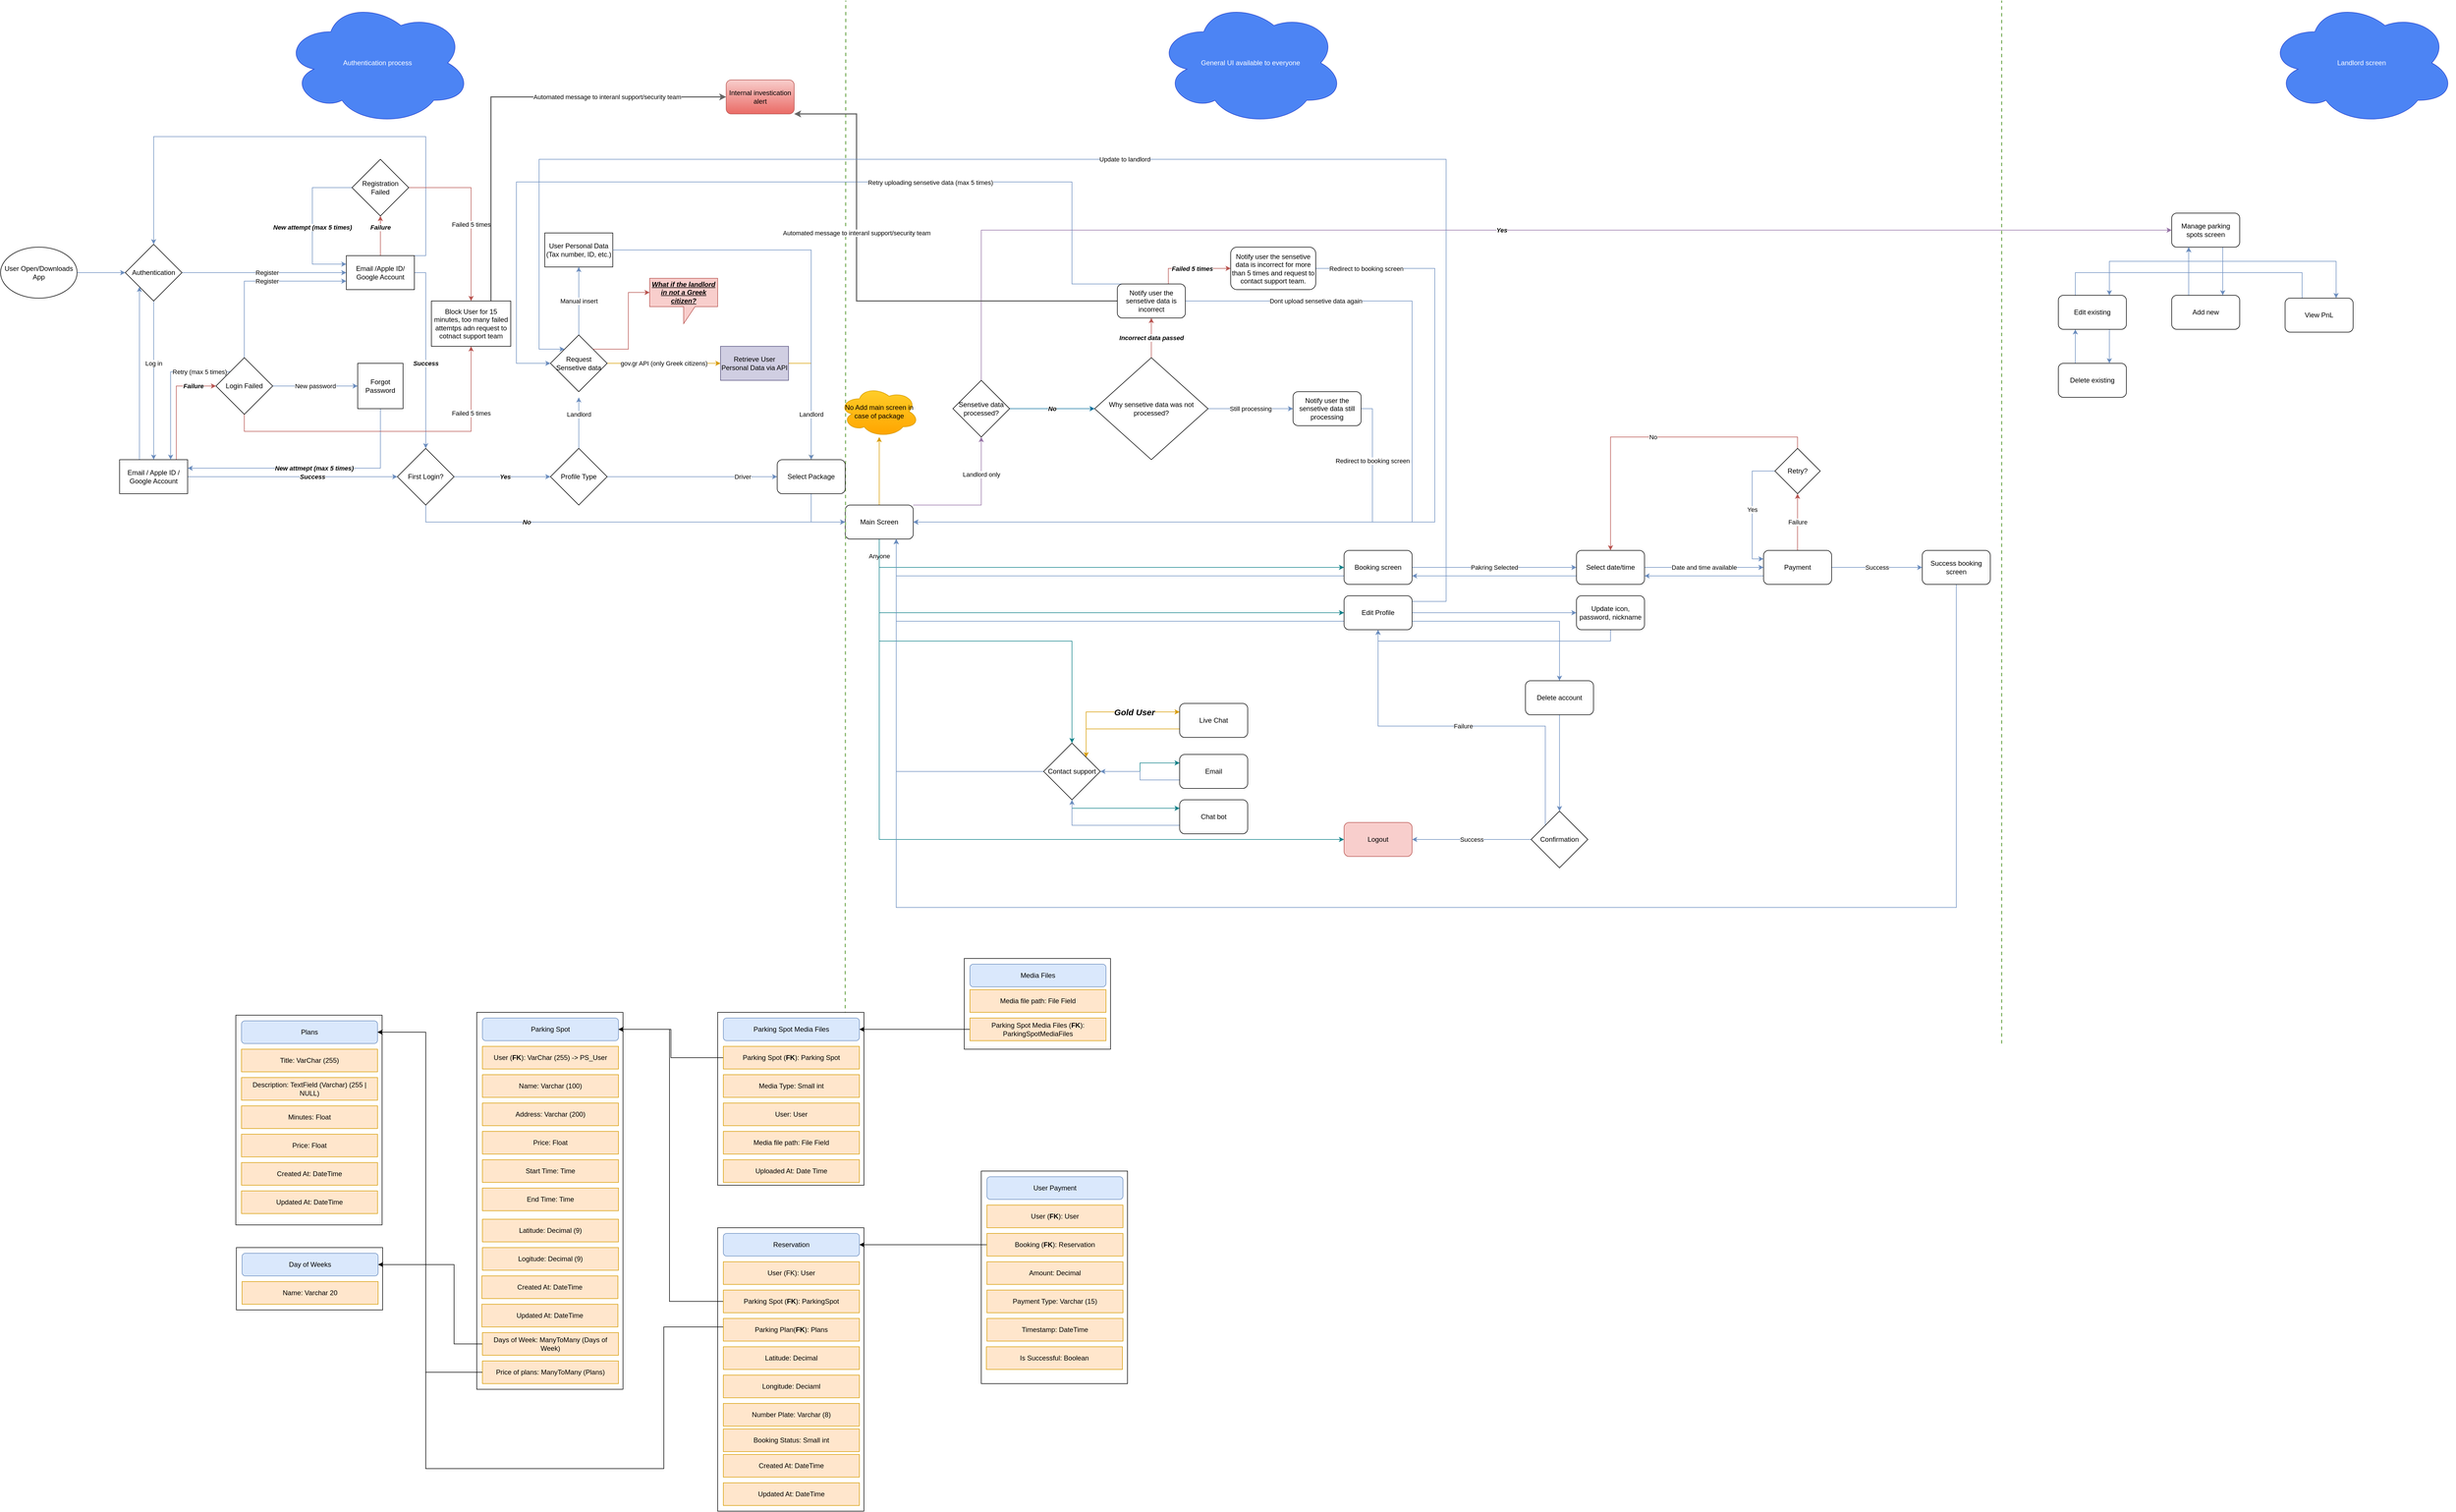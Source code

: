 <mxfile version="23.1.5" type="github">
  <diagram name="Page-1" id="9bJNxkyMOJ93Q6BxH3WJ">
    <mxGraphModel dx="1803" dy="2091" grid="1" gridSize="10" guides="1" tooltips="1" connect="1" arrows="1" fold="1" page="1" pageScale="1" pageWidth="850" pageHeight="1100" math="0" shadow="0">
      <root>
        <mxCell id="0" />
        <mxCell id="1" parent="0" />
        <mxCell id="6mcMAS29XMhxtGxJj1oq-6" value="" style="edgeStyle=orthogonalEdgeStyle;rounded=0;orthogonalLoop=1;jettySize=auto;html=1;fillColor=#dae8fc;strokeColor=#6c8ebf;" parent="1" source="6mcMAS29XMhxtGxJj1oq-1" target="6mcMAS29XMhxtGxJj1oq-5" edge="1">
          <mxGeometry relative="1" as="geometry" />
        </mxCell>
        <mxCell id="6mcMAS29XMhxtGxJj1oq-1" value="User Open/Downloads App" style="ellipse;whiteSpace=wrap;html=1;" parent="1" vertex="1">
          <mxGeometry x="10" y="435" width="135" height="90" as="geometry" />
        </mxCell>
        <mxCell id="6mcMAS29XMhxtGxJj1oq-61" value="Landlord only" style="edgeStyle=orthogonalEdgeStyle;rounded=0;orthogonalLoop=1;jettySize=auto;html=1;exitX=1;exitY=0;exitDx=0;exitDy=0;entryX=0.5;entryY=1;entryDx=0;entryDy=0;fillColor=#e1d5e7;strokeColor=#9673a6;" parent="1" source="6mcMAS29XMhxtGxJj1oq-3" target="6mcMAS29XMhxtGxJj1oq-62" edge="1">
          <mxGeometry x="0.451" relative="1" as="geometry">
            <Array as="points">
              <mxPoint x="1740" y="890" />
            </Array>
            <mxPoint as="offset" />
          </mxGeometry>
        </mxCell>
        <mxCell id="6mcMAS29XMhxtGxJj1oq-93" style="edgeStyle=orthogonalEdgeStyle;rounded=0;orthogonalLoop=1;jettySize=auto;html=1;exitX=0.5;exitY=1;exitDx=0;exitDy=0;entryX=0;entryY=0.5;entryDx=0;entryDy=0;fillColor=#b0e3e6;strokeColor=#0e8088;" parent="1" source="6mcMAS29XMhxtGxJj1oq-3" target="6mcMAS29XMhxtGxJj1oq-91" edge="1">
          <mxGeometry relative="1" as="geometry" />
        </mxCell>
        <mxCell id="6mcMAS29XMhxtGxJj1oq-94" style="edgeStyle=orthogonalEdgeStyle;rounded=0;orthogonalLoop=1;jettySize=auto;html=1;exitX=0.5;exitY=1;exitDx=0;exitDy=0;entryX=0;entryY=0.5;entryDx=0;entryDy=0;fillColor=#b0e3e6;strokeColor=#0e8088;" parent="1" source="6mcMAS29XMhxtGxJj1oq-3" target="6mcMAS29XMhxtGxJj1oq-90" edge="1">
          <mxGeometry relative="1" as="geometry" />
        </mxCell>
        <mxCell id="6mcMAS29XMhxtGxJj1oq-95" value="Anyone" style="edgeStyle=orthogonalEdgeStyle;rounded=0;orthogonalLoop=1;jettySize=auto;html=1;exitX=0.5;exitY=1;exitDx=0;exitDy=0;entryX=0;entryY=0.5;entryDx=0;entryDy=0;fillColor=#b0e3e6;strokeColor=#0e8088;" parent="1" source="6mcMAS29XMhxtGxJj1oq-3" target="6mcMAS29XMhxtGxJj1oq-92" edge="1">
          <mxGeometry x="-0.956" relative="1" as="geometry">
            <mxPoint as="offset" />
          </mxGeometry>
        </mxCell>
        <mxCell id="6mcMAS29XMhxtGxJj1oq-131" style="edgeStyle=orthogonalEdgeStyle;rounded=0;orthogonalLoop=1;jettySize=auto;html=1;exitX=0.5;exitY=1;exitDx=0;exitDy=0;entryX=0.5;entryY=0;entryDx=0;entryDy=0;fillColor=#b0e3e6;strokeColor=#0e8088;" parent="1" source="6mcMAS29XMhxtGxJj1oq-3" target="6mcMAS29XMhxtGxJj1oq-133" edge="1">
          <mxGeometry relative="1" as="geometry">
            <mxPoint x="2240" y="1335" as="targetPoint" />
          </mxGeometry>
        </mxCell>
        <mxCell id="6mcMAS29XMhxtGxJj1oq-153" value="" style="edgeStyle=orthogonalEdgeStyle;rounded=0;orthogonalLoop=1;jettySize=auto;html=1;fillColor=#ffcd28;gradientColor=#ffa500;strokeColor=#d79b00;" parent="1" source="6mcMAS29XMhxtGxJj1oq-3" target="6mcMAS29XMhxtGxJj1oq-152" edge="1">
          <mxGeometry relative="1" as="geometry" />
        </mxCell>
        <mxCell id="6mcMAS29XMhxtGxJj1oq-3" value="Main Screen" style="rounded=1;whiteSpace=wrap;html=1;" parent="1" vertex="1">
          <mxGeometry x="1500" y="890" width="120" height="60" as="geometry" />
        </mxCell>
        <mxCell id="6mcMAS29XMhxtGxJj1oq-8" value="Register" style="edgeStyle=orthogonalEdgeStyle;rounded=0;orthogonalLoop=1;jettySize=auto;html=1;fillColor=#dae8fc;strokeColor=#6c8ebf;" parent="1" source="6mcMAS29XMhxtGxJj1oq-5" target="6mcMAS29XMhxtGxJj1oq-7" edge="1">
          <mxGeometry x="0.035" relative="1" as="geometry">
            <mxPoint as="offset" />
          </mxGeometry>
        </mxCell>
        <mxCell id="6mcMAS29XMhxtGxJj1oq-10" value="Log in" style="edgeStyle=orthogonalEdgeStyle;rounded=0;orthogonalLoop=1;jettySize=auto;html=1;fillColor=#dae8fc;strokeColor=#6c8ebf;" parent="1" source="6mcMAS29XMhxtGxJj1oq-5" target="6mcMAS29XMhxtGxJj1oq-9" edge="1">
          <mxGeometry x="-0.214" relative="1" as="geometry">
            <mxPoint as="offset" />
          </mxGeometry>
        </mxCell>
        <mxCell id="6mcMAS29XMhxtGxJj1oq-5" value="Authentication" style="rhombus;whiteSpace=wrap;html=1;" parent="1" vertex="1">
          <mxGeometry x="230" y="430" width="100" height="100" as="geometry" />
        </mxCell>
        <mxCell id="6mcMAS29XMhxtGxJj1oq-19" value="Failure" style="edgeStyle=orthogonalEdgeStyle;rounded=0;orthogonalLoop=1;jettySize=auto;html=1;fillColor=#f8cecc;strokeColor=#b85450;fontStyle=3" parent="1" source="6mcMAS29XMhxtGxJj1oq-7" target="6mcMAS29XMhxtGxJj1oq-18" edge="1">
          <mxGeometry x="0.429" relative="1" as="geometry">
            <Array as="points">
              <mxPoint x="680" y="400" />
              <mxPoint x="680" y="400" />
            </Array>
            <mxPoint as="offset" />
          </mxGeometry>
        </mxCell>
        <mxCell id="6mcMAS29XMhxtGxJj1oq-35" value="Success" style="edgeStyle=orthogonalEdgeStyle;rounded=0;orthogonalLoop=1;jettySize=auto;html=1;exitX=1;exitY=0.5;exitDx=0;exitDy=0;entryX=0.5;entryY=0;entryDx=0;entryDy=0;fillColor=#dae8fc;strokeColor=#6c8ebf;fontStyle=3" parent="1" source="6mcMAS29XMhxtGxJj1oq-7" target="6mcMAS29XMhxtGxJj1oq-34" edge="1">
          <mxGeometry x="0.091" relative="1" as="geometry">
            <mxPoint as="offset" />
          </mxGeometry>
        </mxCell>
        <mxCell id="6mcMAS29XMhxtGxJj1oq-109" style="edgeStyle=orthogonalEdgeStyle;rounded=0;orthogonalLoop=1;jettySize=auto;html=1;exitX=0;exitY=0;exitDx=0;exitDy=0;entryX=0.5;entryY=0;entryDx=0;entryDy=0;fillColor=#dae8fc;strokeColor=#6c8ebf;" parent="1" source="6mcMAS29XMhxtGxJj1oq-7" target="6mcMAS29XMhxtGxJj1oq-5" edge="1">
          <mxGeometry relative="1" as="geometry">
            <Array as="points">
              <mxPoint x="760" y="450" />
              <mxPoint x="760" y="240" />
              <mxPoint x="280" y="240" />
            </Array>
          </mxGeometry>
        </mxCell>
        <mxCell id="6mcMAS29XMhxtGxJj1oq-7" value="Email /Apple ID/ Google Account" style="whiteSpace=wrap;html=1;" parent="1" vertex="1">
          <mxGeometry x="620" y="450" width="120" height="60" as="geometry" />
        </mxCell>
        <mxCell id="6mcMAS29XMhxtGxJj1oq-20" value="Failure" style="edgeStyle=orthogonalEdgeStyle;rounded=0;orthogonalLoop=1;jettySize=auto;html=1;exitX=0.75;exitY=0;exitDx=0;exitDy=0;entryX=0;entryY=0.5;entryDx=0;entryDy=0;fillColor=#f8cecc;strokeColor=#b85450;fontStyle=3" parent="1" source="6mcMAS29XMhxtGxJj1oq-9" target="6mcMAS29XMhxtGxJj1oq-17" edge="1">
          <mxGeometry x="0.619" relative="1" as="geometry">
            <Array as="points">
              <mxPoint x="320" y="810" />
              <mxPoint x="320" y="680" />
            </Array>
            <mxPoint as="offset" />
          </mxGeometry>
        </mxCell>
        <mxCell id="6mcMAS29XMhxtGxJj1oq-36" value="Success" style="edgeStyle=orthogonalEdgeStyle;rounded=0;orthogonalLoop=1;jettySize=auto;html=1;exitX=1;exitY=0.5;exitDx=0;exitDy=0;entryX=0;entryY=0.5;entryDx=0;entryDy=0;fillColor=#dae8fc;strokeColor=#6c8ebf;fontStyle=3" parent="1" source="6mcMAS29XMhxtGxJj1oq-9" target="6mcMAS29XMhxtGxJj1oq-34" edge="1">
          <mxGeometry x="0.189" relative="1" as="geometry">
            <mxPoint as="offset" />
          </mxGeometry>
        </mxCell>
        <mxCell id="6mcMAS29XMhxtGxJj1oq-110" style="edgeStyle=orthogonalEdgeStyle;rounded=0;orthogonalLoop=1;jettySize=auto;html=1;exitX=0;exitY=0;exitDx=0;exitDy=0;entryX=0;entryY=1;entryDx=0;entryDy=0;fillColor=#dae8fc;strokeColor=#6c8ebf;" parent="1" source="6mcMAS29XMhxtGxJj1oq-9" target="6mcMAS29XMhxtGxJj1oq-5" edge="1">
          <mxGeometry relative="1" as="geometry">
            <Array as="points">
              <mxPoint x="255" y="810" />
            </Array>
          </mxGeometry>
        </mxCell>
        <mxCell id="6mcMAS29XMhxtGxJj1oq-9" value="Email / Apple ID / Google Account" style="whiteSpace=wrap;html=1;" parent="1" vertex="1">
          <mxGeometry x="220" y="810" width="120" height="60" as="geometry" />
        </mxCell>
        <mxCell id="6mcMAS29XMhxtGxJj1oq-24" value="New attmept (max 5 times)" style="edgeStyle=orthogonalEdgeStyle;rounded=0;orthogonalLoop=1;jettySize=auto;html=1;exitX=0.5;exitY=1;exitDx=0;exitDy=0;entryX=1;entryY=0.25;entryDx=0;entryDy=0;fillColor=#dae8fc;strokeColor=#6c8ebf;fontStyle=3" parent="1" source="6mcMAS29XMhxtGxJj1oq-13" target="6mcMAS29XMhxtGxJj1oq-9" edge="1">
          <mxGeometry relative="1" as="geometry" />
        </mxCell>
        <mxCell id="6mcMAS29XMhxtGxJj1oq-13" value="Forgot Password" style="whiteSpace=wrap;html=1;aspect=fixed;" parent="1" vertex="1">
          <mxGeometry x="640" y="640" width="80" height="80" as="geometry" />
        </mxCell>
        <mxCell id="6mcMAS29XMhxtGxJj1oq-21" value="New password" style="edgeStyle=orthogonalEdgeStyle;rounded=0;orthogonalLoop=1;jettySize=auto;html=1;fillColor=#dae8fc;strokeColor=#6c8ebf;" parent="1" source="6mcMAS29XMhxtGxJj1oq-17" target="6mcMAS29XMhxtGxJj1oq-13" edge="1">
          <mxGeometry relative="1" as="geometry" />
        </mxCell>
        <mxCell id="6mcMAS29XMhxtGxJj1oq-28" value="Failed 5 times" style="edgeStyle=orthogonalEdgeStyle;rounded=0;orthogonalLoop=1;jettySize=auto;html=1;exitX=0.5;exitY=1;exitDx=0;exitDy=0;fillColor=#f8cecc;strokeColor=#b85450;entryX=0.5;entryY=1;entryDx=0;entryDy=0;" parent="1" source="6mcMAS29XMhxtGxJj1oq-17" target="6mcMAS29XMhxtGxJj1oq-27" edge="1">
          <mxGeometry x="0.593" relative="1" as="geometry">
            <Array as="points">
              <mxPoint x="440" y="760" />
              <mxPoint x="840" y="760" />
            </Array>
            <mxPoint as="offset" />
          </mxGeometry>
        </mxCell>
        <mxCell id="6mcMAS29XMhxtGxJj1oq-30" value="Register" style="edgeStyle=orthogonalEdgeStyle;rounded=0;orthogonalLoop=1;jettySize=auto;html=1;exitX=0.5;exitY=0;exitDx=0;exitDy=0;entryX=0;entryY=0.75;entryDx=0;entryDy=0;fillColor=#dae8fc;strokeColor=#6c8ebf;" parent="1" source="6mcMAS29XMhxtGxJj1oq-17" target="6mcMAS29XMhxtGxJj1oq-7" edge="1">
          <mxGeometry x="0.111" relative="1" as="geometry">
            <mxPoint as="offset" />
          </mxGeometry>
        </mxCell>
        <mxCell id="6mcMAS29XMhxtGxJj1oq-111" value="Retry (max 5 times)" style="edgeStyle=orthogonalEdgeStyle;rounded=0;orthogonalLoop=1;jettySize=auto;html=1;exitX=0;exitY=0;exitDx=0;exitDy=0;entryX=0.75;entryY=0;entryDx=0;entryDy=0;fillColor=#dae8fc;strokeColor=#6c8ebf;" parent="1" source="6mcMAS29XMhxtGxJj1oq-17" target="6mcMAS29XMhxtGxJj1oq-9" edge="1">
          <mxGeometry x="-0.577" relative="1" as="geometry">
            <mxPoint x="1" as="offset" />
          </mxGeometry>
        </mxCell>
        <mxCell id="6mcMAS29XMhxtGxJj1oq-17" value="Login Failed" style="rhombus;whiteSpace=wrap;html=1;" parent="1" vertex="1">
          <mxGeometry x="390" y="630" width="100" height="100" as="geometry" />
        </mxCell>
        <mxCell id="6mcMAS29XMhxtGxJj1oq-26" value="New attempt (max 5 times)" style="edgeStyle=orthogonalEdgeStyle;rounded=0;orthogonalLoop=1;jettySize=auto;html=1;exitX=0;exitY=0.5;exitDx=0;exitDy=0;entryX=0;entryY=0.25;entryDx=0;entryDy=0;fillColor=#dae8fc;strokeColor=#6c8ebf;fontStyle=3" parent="1" source="6mcMAS29XMhxtGxJj1oq-18" target="6mcMAS29XMhxtGxJj1oq-7" edge="1">
          <mxGeometry x="0.057" relative="1" as="geometry">
            <Array as="points">
              <mxPoint x="560" y="330" />
              <mxPoint x="560" y="465" />
            </Array>
            <mxPoint as="offset" />
          </mxGeometry>
        </mxCell>
        <mxCell id="6mcMAS29XMhxtGxJj1oq-29" value="Failed 5 times" style="edgeStyle=orthogonalEdgeStyle;rounded=0;orthogonalLoop=1;jettySize=auto;html=1;exitX=1;exitY=0.5;exitDx=0;exitDy=0;fillColor=#f8cecc;strokeColor=#b85450;" parent="1" source="6mcMAS29XMhxtGxJj1oq-18" target="6mcMAS29XMhxtGxJj1oq-27" edge="1">
          <mxGeometry x="0.125" relative="1" as="geometry">
            <mxPoint as="offset" />
          </mxGeometry>
        </mxCell>
        <mxCell id="6mcMAS29XMhxtGxJj1oq-18" value="Registration Failed" style="rhombus;whiteSpace=wrap;html=1;" parent="1" vertex="1">
          <mxGeometry x="630" y="280" width="100" height="100" as="geometry" />
        </mxCell>
        <mxCell id="6mcMAS29XMhxtGxJj1oq-87" value="Automated message to interanl support/security team" style="edgeStyle=orthogonalEdgeStyle;rounded=0;orthogonalLoop=1;jettySize=auto;html=1;exitX=0.75;exitY=0;exitDx=0;exitDy=0;entryX=0;entryY=0.5;entryDx=0;entryDy=0;strokeWidth=2;fillColor=#f5f5f5;gradientColor=#b3b3b3;strokeColor=#666666;" parent="1" source="6mcMAS29XMhxtGxJj1oq-27" target="6mcMAS29XMhxtGxJj1oq-85" edge="1">
          <mxGeometry x="0.458" relative="1" as="geometry">
            <mxPoint as="offset" />
          </mxGeometry>
        </mxCell>
        <mxCell id="6mcMAS29XMhxtGxJj1oq-27" value="Block User for 15 minutes, too many failed attemtps adn request to cotnact support team" style="rounded=0;whiteSpace=wrap;html=1;" parent="1" vertex="1">
          <mxGeometry x="770" y="530" width="140" height="80" as="geometry" />
        </mxCell>
        <mxCell id="6mcMAS29XMhxtGxJj1oq-37" value="Yes" style="edgeStyle=orthogonalEdgeStyle;rounded=0;orthogonalLoop=1;jettySize=auto;html=1;exitX=1;exitY=0.5;exitDx=0;exitDy=0;entryX=0;entryY=0.5;entryDx=0;entryDy=0;fontStyle=3;fillColor=#dae8fc;strokeColor=#6c8ebf;" parent="1" source="6mcMAS29XMhxtGxJj1oq-34" target="6mcMAS29XMhxtGxJj1oq-43" edge="1">
          <mxGeometry x="0.056" relative="1" as="geometry">
            <mxPoint x="980" y="840" as="targetPoint" />
            <mxPoint as="offset" />
          </mxGeometry>
        </mxCell>
        <mxCell id="6mcMAS29XMhxtGxJj1oq-38" value="No" style="edgeStyle=orthogonalEdgeStyle;rounded=0;orthogonalLoop=1;jettySize=auto;html=1;exitX=0.5;exitY=1;exitDx=0;exitDy=0;entryX=0;entryY=0.5;entryDx=0;entryDy=0;fontStyle=3;fillColor=#dae8fc;strokeColor=#6c8ebf;" parent="1" source="6mcMAS29XMhxtGxJj1oq-34" target="6mcMAS29XMhxtGxJj1oq-3" edge="1">
          <mxGeometry x="-0.46" relative="1" as="geometry">
            <mxPoint as="offset" />
          </mxGeometry>
        </mxCell>
        <mxCell id="6mcMAS29XMhxtGxJj1oq-34" value="First Login?" style="rhombus;whiteSpace=wrap;html=1;" parent="1" vertex="1">
          <mxGeometry x="710" y="790" width="100" height="100" as="geometry" />
        </mxCell>
        <mxCell id="6mcMAS29XMhxtGxJj1oq-40" value="" style="endArrow=none;html=1;rounded=0;strokeWidth=2;dashed=1;fillColor=#d5e8d4;strokeColor=#82b366;" parent="1" edge="1">
          <mxGeometry width="50" height="50" relative="1" as="geometry">
            <mxPoint x="1500" y="1850" as="sourcePoint" />
            <mxPoint x="1501" as="targetPoint" />
          </mxGeometry>
        </mxCell>
        <mxCell id="6mcMAS29XMhxtGxJj1oq-45" value="Driver" style="edgeStyle=orthogonalEdgeStyle;rounded=0;orthogonalLoop=1;jettySize=auto;html=1;exitX=1;exitY=0.5;exitDx=0;exitDy=0;entryX=0;entryY=0.5;entryDx=0;entryDy=0;fillColor=#dae8fc;strokeColor=#6c8ebf;" parent="1" source="6mcMAS29XMhxtGxJj1oq-43" target="6mcMAS29XMhxtGxJj1oq-148" edge="1">
          <mxGeometry x="0.591" relative="1" as="geometry">
            <mxPoint x="1180" y="840" as="targetPoint" />
            <mxPoint as="offset" />
          </mxGeometry>
        </mxCell>
        <mxCell id="6mcMAS29XMhxtGxJj1oq-47" value="Landlord" style="edgeStyle=orthogonalEdgeStyle;rounded=0;orthogonalLoop=1;jettySize=auto;html=1;fillColor=#dae8fc;strokeColor=#6c8ebf;" parent="1" edge="1">
          <mxGeometry x="0.333" relative="1" as="geometry">
            <mxPoint x="1030" y="790" as="sourcePoint" />
            <mxPoint x="1030" y="700" as="targetPoint" />
            <Array as="points">
              <mxPoint x="1030" y="720" />
              <mxPoint x="1030" y="720" />
            </Array>
            <mxPoint as="offset" />
          </mxGeometry>
        </mxCell>
        <mxCell id="6mcMAS29XMhxtGxJj1oq-43" value="Profile Type" style="rhombus;whiteSpace=wrap;html=1;" parent="1" vertex="1">
          <mxGeometry x="980" y="790" width="100" height="100" as="geometry" />
        </mxCell>
        <mxCell id="6mcMAS29XMhxtGxJj1oq-44" value="User Personal Data (Tax number, ID, etc.)" style="rounded=0;whiteSpace=wrap;html=1;" parent="1" vertex="1">
          <mxGeometry x="970" y="410" width="120" height="60" as="geometry" />
        </mxCell>
        <mxCell id="6mcMAS29XMhxtGxJj1oq-49" value="Manual insert" style="edgeStyle=orthogonalEdgeStyle;rounded=0;orthogonalLoop=1;jettySize=auto;html=1;fillColor=#dae8fc;strokeColor=#6c8ebf;" parent="1" source="6mcMAS29XMhxtGxJj1oq-48" target="6mcMAS29XMhxtGxJj1oq-44" edge="1">
          <mxGeometry relative="1" as="geometry" />
        </mxCell>
        <mxCell id="6mcMAS29XMhxtGxJj1oq-51" value="gov.gr API (only Greek citizens)" style="edgeStyle=orthogonalEdgeStyle;rounded=0;orthogonalLoop=1;jettySize=auto;html=1;fillColor=#ffe6cc;strokeColor=#d79b00;" parent="1" source="6mcMAS29XMhxtGxJj1oq-48" target="6mcMAS29XMhxtGxJj1oq-50" edge="1">
          <mxGeometry relative="1" as="geometry" />
        </mxCell>
        <mxCell id="6mcMAS29XMhxtGxJj1oq-48" value="Request Sensetive data" style="rhombus;whiteSpace=wrap;html=1;" parent="1" vertex="1">
          <mxGeometry x="980" y="590" width="100" height="100" as="geometry" />
        </mxCell>
        <mxCell id="6mcMAS29XMhxtGxJj1oq-52" value="Landlord" style="edgeStyle=orthogonalEdgeStyle;rounded=0;orthogonalLoop=1;jettySize=auto;html=1;exitX=1;exitY=0.5;exitDx=0;exitDy=0;entryX=0.5;entryY=0;entryDx=0;entryDy=0;fillColor=#ffe6cc;strokeColor=#d79b00;" parent="1" source="6mcMAS29XMhxtGxJj1oq-50" target="6mcMAS29XMhxtGxJj1oq-148" edge="1">
          <mxGeometry x="0.238" relative="1" as="geometry">
            <mxPoint as="offset" />
          </mxGeometry>
        </mxCell>
        <mxCell id="6mcMAS29XMhxtGxJj1oq-53" value="Landlord" style="edgeStyle=orthogonalEdgeStyle;rounded=0;orthogonalLoop=1;jettySize=auto;html=1;exitX=1;exitY=0.5;exitDx=0;exitDy=0;fillColor=#dae8fc;strokeColor=#6c8ebf;entryX=0.5;entryY=0;entryDx=0;entryDy=0;" parent="1" source="6mcMAS29XMhxtGxJj1oq-44" target="6mcMAS29XMhxtGxJj1oq-148" edge="1">
          <mxGeometry x="0.778" relative="1" as="geometry">
            <mxPoint x="1460" y="890" as="targetPoint" />
            <Array as="points">
              <mxPoint x="1440" y="440" />
            </Array>
            <mxPoint as="offset" />
          </mxGeometry>
        </mxCell>
        <mxCell id="6mcMAS29XMhxtGxJj1oq-54" value="Authentication process" style="ellipse;shape=cloud;whiteSpace=wrap;html=1;fillColor=#0050ef;strokeColor=#001DBC;fontColor=#ffffff;gradientColor=none;opacity=70;" parent="1" vertex="1">
          <mxGeometry x="510" width="330" height="220" as="geometry" />
        </mxCell>
        <mxCell id="6mcMAS29XMhxtGxJj1oq-55" value="General UI available to everyone" style="ellipse;shape=cloud;whiteSpace=wrap;html=1;fillColor=#0050ef;strokeColor=#001DBC;fontColor=#ffffff;gradientColor=none;opacity=70;" parent="1" vertex="1">
          <mxGeometry x="2050" width="330" height="220" as="geometry" />
        </mxCell>
        <mxCell id="6mcMAS29XMhxtGxJj1oq-56" value="What if the landlord in not a Greek citizen?" style="shape=callout;whiteSpace=wrap;html=1;perimeter=calloutPerimeter;fillColor=#f8cecc;strokeColor=#b85450;fontStyle=7" parent="1" vertex="1">
          <mxGeometry x="1155" y="490" width="120" height="80" as="geometry" />
        </mxCell>
        <mxCell id="6mcMAS29XMhxtGxJj1oq-57" style="edgeStyle=orthogonalEdgeStyle;rounded=0;orthogonalLoop=1;jettySize=auto;html=1;exitX=1;exitY=0;exitDx=0;exitDy=0;entryX=0;entryY=0;entryDx=0;entryDy=25;entryPerimeter=0;fillColor=#f8cecc;strokeColor=#b85450;" parent="1" source="6mcMAS29XMhxtGxJj1oq-48" target="6mcMAS29XMhxtGxJj1oq-56" edge="1">
          <mxGeometry relative="1" as="geometry" />
        </mxCell>
        <mxCell id="6mcMAS29XMhxtGxJj1oq-173" style="edgeStyle=orthogonalEdgeStyle;rounded=0;orthogonalLoop=1;jettySize=auto;html=1;exitX=0.75;exitY=1;exitDx=0;exitDy=0;entryX=0.75;entryY=0;entryDx=0;entryDy=0;fillColor=#dae8fc;strokeColor=#6c8ebf;" parent="1" source="6mcMAS29XMhxtGxJj1oq-58" target="6mcMAS29XMhxtGxJj1oq-155" edge="1">
          <mxGeometry relative="1" as="geometry">
            <Array as="points">
              <mxPoint x="3930" y="460" />
              <mxPoint x="4130" y="460" />
            </Array>
          </mxGeometry>
        </mxCell>
        <mxCell id="6mcMAS29XMhxtGxJj1oq-175" style="edgeStyle=orthogonalEdgeStyle;rounded=0;orthogonalLoop=1;jettySize=auto;html=1;exitX=0.75;exitY=1;exitDx=0;exitDy=0;entryX=0.75;entryY=0;entryDx=0;entryDy=0;fillColor=#dae8fc;strokeColor=#6c8ebf;" parent="1" source="6mcMAS29XMhxtGxJj1oq-58" target="6mcMAS29XMhxtGxJj1oq-158" edge="1">
          <mxGeometry relative="1" as="geometry" />
        </mxCell>
        <mxCell id="6mcMAS29XMhxtGxJj1oq-177" style="edgeStyle=orthogonalEdgeStyle;rounded=0;orthogonalLoop=1;jettySize=auto;html=1;exitX=0.75;exitY=1;exitDx=0;exitDy=0;entryX=0.75;entryY=0;entryDx=0;entryDy=0;fillColor=#dae8fc;strokeColor=#6c8ebf;" parent="1" source="6mcMAS29XMhxtGxJj1oq-58" target="6mcMAS29XMhxtGxJj1oq-157" edge="1">
          <mxGeometry relative="1" as="geometry">
            <Array as="points">
              <mxPoint x="3930" y="460" />
              <mxPoint x="3730" y="460" />
            </Array>
          </mxGeometry>
        </mxCell>
        <mxCell id="6mcMAS29XMhxtGxJj1oq-58" value="Manage parking spots screen" style="rounded=1;whiteSpace=wrap;html=1;" parent="1" vertex="1">
          <mxGeometry x="3840" y="375" width="120" height="60" as="geometry" />
        </mxCell>
        <mxCell id="6mcMAS29XMhxtGxJj1oq-63" value="Yes" style="edgeStyle=orthogonalEdgeStyle;rounded=0;orthogonalLoop=1;jettySize=auto;html=1;entryX=0;entryY=0.5;entryDx=0;entryDy=0;fontStyle=3;fillColor=#e1d5e7;strokeColor=#9673a6;exitX=0.5;exitY=0;exitDx=0;exitDy=0;" parent="1" source="6mcMAS29XMhxtGxJj1oq-62" target="6mcMAS29XMhxtGxJj1oq-58" edge="1">
          <mxGeometry relative="1" as="geometry" />
        </mxCell>
        <mxCell id="6mcMAS29XMhxtGxJj1oq-64" value="No" style="edgeStyle=orthogonalEdgeStyle;rounded=0;orthogonalLoop=1;jettySize=auto;html=1;exitX=1;exitY=0.5;exitDx=0;exitDy=0;entryX=0;entryY=0.5;entryDx=0;entryDy=0;fontStyle=3;fillColor=#b1ddf0;strokeColor=#10739e;" parent="1" source="6mcMAS29XMhxtGxJj1oq-62" target="6mcMAS29XMhxtGxJj1oq-68" edge="1">
          <mxGeometry relative="1" as="geometry">
            <mxPoint x="1950.0" y="720.18" as="targetPoint" />
          </mxGeometry>
        </mxCell>
        <mxCell id="6mcMAS29XMhxtGxJj1oq-62" value="Sensetive data processed?" style="rhombus;whiteSpace=wrap;html=1;" parent="1" vertex="1">
          <mxGeometry x="1690" y="670" width="100" height="100" as="geometry" />
        </mxCell>
        <mxCell id="6mcMAS29XMhxtGxJj1oq-80" value="Redirect to booking screen" style="edgeStyle=orthogonalEdgeStyle;rounded=0;orthogonalLoop=1;jettySize=auto;html=1;exitX=1;exitY=0.5;exitDx=0;exitDy=0;fillColor=#dae8fc;strokeColor=#6c8ebf;" parent="1" source="6mcMAS29XMhxtGxJj1oq-66" edge="1">
          <mxGeometry x="-0.783" relative="1" as="geometry">
            <mxPoint x="1620" y="920" as="targetPoint" />
            <Array as="points">
              <mxPoint x="2430" y="720" />
              <mxPoint x="2430" y="920" />
              <mxPoint x="1620" y="920" />
            </Array>
            <mxPoint as="offset" />
          </mxGeometry>
        </mxCell>
        <mxCell id="6mcMAS29XMhxtGxJj1oq-66" value="Notify user the sensetive data still processing" style="rounded=1;whiteSpace=wrap;html=1;" parent="1" vertex="1">
          <mxGeometry x="2290" y="690" width="120" height="60" as="geometry" />
        </mxCell>
        <mxCell id="6mcMAS29XMhxtGxJj1oq-69" value="Still processing" style="edgeStyle=orthogonalEdgeStyle;rounded=0;orthogonalLoop=1;jettySize=auto;html=1;exitX=1;exitY=0.5;exitDx=0;exitDy=0;entryX=0;entryY=0.5;entryDx=0;entryDy=0;fillColor=#dae8fc;strokeColor=#6c8ebf;" parent="1" source="6mcMAS29XMhxtGxJj1oq-68" target="6mcMAS29XMhxtGxJj1oq-66" edge="1">
          <mxGeometry relative="1" as="geometry" />
        </mxCell>
        <mxCell id="6mcMAS29XMhxtGxJj1oq-71" value="Incorrect data passed" style="edgeStyle=orthogonalEdgeStyle;rounded=0;orthogonalLoop=1;jettySize=auto;html=1;fontStyle=3;fillColor=#f8cecc;strokeColor=#b85450;" parent="1" source="6mcMAS29XMhxtGxJj1oq-68" target="6mcMAS29XMhxtGxJj1oq-70" edge="1">
          <mxGeometry relative="1" as="geometry" />
        </mxCell>
        <mxCell id="6mcMAS29XMhxtGxJj1oq-68" value="Why sensetive data was not processed?" style="rhombus;whiteSpace=wrap;html=1;" parent="1" vertex="1">
          <mxGeometry x="1940" y="630" width="200" height="180" as="geometry" />
        </mxCell>
        <mxCell id="6mcMAS29XMhxtGxJj1oq-73" style="edgeStyle=orthogonalEdgeStyle;rounded=0;orthogonalLoop=1;jettySize=auto;html=1;exitX=0.5;exitY=0;exitDx=0;exitDy=0;entryX=0;entryY=0.5;entryDx=0;entryDy=0;fontStyle=3;fillColor=#dae8fc;strokeColor=#6c8ebf;" parent="1" source="6mcMAS29XMhxtGxJj1oq-70" target="6mcMAS29XMhxtGxJj1oq-48" edge="1">
          <mxGeometry relative="1" as="geometry">
            <Array as="points">
              <mxPoint x="1900" y="320" />
              <mxPoint x="920" y="320" />
              <mxPoint x="920" y="640" />
            </Array>
          </mxGeometry>
        </mxCell>
        <mxCell id="6mcMAS29XMhxtGxJj1oq-74" value="Retry uploading sensetive data (max 5 times)" style="edgeLabel;html=1;align=center;verticalAlign=middle;resizable=0;points=[];" parent="6mcMAS29XMhxtGxJj1oq-73" vertex="1" connectable="0">
          <mxGeometry x="-0.149" y="1" relative="1" as="geometry">
            <mxPoint x="145" as="offset" />
          </mxGeometry>
        </mxCell>
        <mxCell id="6mcMAS29XMhxtGxJj1oq-76" value="Failed 5 times" style="edgeStyle=orthogonalEdgeStyle;rounded=0;orthogonalLoop=1;jettySize=auto;html=1;exitX=0.75;exitY=0;exitDx=0;exitDy=0;entryX=0;entryY=0.5;entryDx=0;entryDy=0;fontStyle=3;fillColor=#f8cecc;strokeColor=#b85450;" parent="1" source="6mcMAS29XMhxtGxJj1oq-70" target="6mcMAS29XMhxtGxJj1oq-75" edge="1">
          <mxGeometry relative="1" as="geometry" />
        </mxCell>
        <mxCell id="6mcMAS29XMhxtGxJj1oq-81" style="edgeStyle=orthogonalEdgeStyle;rounded=0;orthogonalLoop=1;jettySize=auto;html=1;exitX=1;exitY=0.5;exitDx=0;exitDy=0;entryX=1;entryY=0.5;entryDx=0;entryDy=0;fillColor=#dae8fc;strokeColor=#6c8ebf;" parent="1" source="6mcMAS29XMhxtGxJj1oq-70" target="6mcMAS29XMhxtGxJj1oq-3" edge="1">
          <mxGeometry relative="1" as="geometry">
            <Array as="points">
              <mxPoint x="2500" y="530" />
              <mxPoint x="2500" y="920" />
            </Array>
          </mxGeometry>
        </mxCell>
        <mxCell id="6mcMAS29XMhxtGxJj1oq-82" value="Dont upload sensetive data again" style="edgeLabel;html=1;align=center;verticalAlign=middle;resizable=0;points=[];" parent="6mcMAS29XMhxtGxJj1oq-81" vertex="1" connectable="0">
          <mxGeometry x="-0.727" y="-5" relative="1" as="geometry">
            <mxPoint x="2" y="-5" as="offset" />
          </mxGeometry>
        </mxCell>
        <mxCell id="6mcMAS29XMhxtGxJj1oq-84" value="Automated message to interanl support/security team" style="edgeStyle=orthogonalEdgeStyle;rounded=0;orthogonalLoop=1;jettySize=auto;html=1;exitX=0;exitY=0.5;exitDx=0;exitDy=0;entryX=1;entryY=1;entryDx=0;entryDy=0;fillColor=#f5f5f5;gradientColor=#b3b3b3;strokeColor=#666666;strokeWidth=2;" parent="1" source="6mcMAS29XMhxtGxJj1oq-70" target="6mcMAS29XMhxtGxJj1oq-85" edge="1">
          <mxGeometry x="0.289" relative="1" as="geometry">
            <mxPoint x="1310" y="220" as="targetPoint" />
            <Array as="points">
              <mxPoint x="1520" y="530" />
              <mxPoint x="1520" y="200" />
            </Array>
            <mxPoint as="offset" />
          </mxGeometry>
        </mxCell>
        <mxCell id="6mcMAS29XMhxtGxJj1oq-70" value="Notify user the sensetive data is incorrect" style="rounded=1;whiteSpace=wrap;html=1;" parent="1" vertex="1">
          <mxGeometry x="1980" y="500" width="120" height="60" as="geometry" />
        </mxCell>
        <mxCell id="6mcMAS29XMhxtGxJj1oq-83" value="Redirect to booking screen" style="edgeStyle=orthogonalEdgeStyle;rounded=0;orthogonalLoop=1;jettySize=auto;html=1;exitX=1;exitY=0.5;exitDx=0;exitDy=0;fillColor=#dae8fc;strokeColor=#6c8ebf;" parent="1" source="6mcMAS29XMhxtGxJj1oq-75" edge="1">
          <mxGeometry x="-0.887" relative="1" as="geometry">
            <mxPoint x="1620" y="920" as="targetPoint" />
            <Array as="points">
              <mxPoint x="2540" y="473" />
              <mxPoint x="2540" y="920" />
              <mxPoint x="1620" y="920" />
            </Array>
            <mxPoint as="offset" />
          </mxGeometry>
        </mxCell>
        <mxCell id="6mcMAS29XMhxtGxJj1oq-75" value="Notify user the sensetive data is incorrect for more than 5 times and request to contact support team." style="rounded=1;whiteSpace=wrap;html=1;" parent="1" vertex="1">
          <mxGeometry x="2180" y="435" width="150" height="75" as="geometry" />
        </mxCell>
        <mxCell id="6mcMAS29XMhxtGxJj1oq-85" value="Internal investication alert" style="rounded=1;whiteSpace=wrap;html=1;fillColor=#f8cecc;gradientColor=#ea6b66;strokeColor=#b85450;" parent="1" vertex="1">
          <mxGeometry x="1290" y="140" width="120" height="60" as="geometry" />
        </mxCell>
        <mxCell id="6mcMAS29XMhxtGxJj1oq-88" value="" style="endArrow=none;html=1;rounded=0;strokeWidth=2;dashed=1;fillColor=#d5e8d4;strokeColor=#82b366;" parent="1" edge="1">
          <mxGeometry width="50" height="50" relative="1" as="geometry">
            <mxPoint x="3540" y="1840" as="sourcePoint" />
            <mxPoint x="3540" as="targetPoint" />
          </mxGeometry>
        </mxCell>
        <mxCell id="6mcMAS29XMhxtGxJj1oq-89" value="Landlord screen" style="ellipse;shape=cloud;whiteSpace=wrap;html=1;fillColor=#0050ef;strokeColor=#001DBC;fontColor=#ffffff;gradientColor=none;opacity=70;" parent="1" vertex="1">
          <mxGeometry x="4010" width="330" height="220" as="geometry" />
        </mxCell>
        <mxCell id="6mcMAS29XMhxtGxJj1oq-114" value="Pakring Selected" style="edgeStyle=orthogonalEdgeStyle;rounded=0;orthogonalLoop=1;jettySize=auto;html=1;exitX=1;exitY=0.5;exitDx=0;exitDy=0;entryX=0;entryY=0.5;entryDx=0;entryDy=0;fillColor=#dae8fc;strokeColor=#6c8ebf;" parent="1" source="6mcMAS29XMhxtGxJj1oq-90" target="6mcMAS29XMhxtGxJj1oq-115" edge="1">
          <mxGeometry relative="1" as="geometry">
            <mxPoint x="2750" y="1000" as="targetPoint" />
          </mxGeometry>
        </mxCell>
        <mxCell id="6mcMAS29XMhxtGxJj1oq-128" style="edgeStyle=orthogonalEdgeStyle;rounded=0;orthogonalLoop=1;jettySize=auto;html=1;exitX=0;exitY=0.75;exitDx=0;exitDy=0;entryX=0.75;entryY=1;entryDx=0;entryDy=0;fillColor=#dae8fc;strokeColor=#6c8ebf;" parent="1" source="6mcMAS29XMhxtGxJj1oq-90" target="6mcMAS29XMhxtGxJj1oq-3" edge="1">
          <mxGeometry relative="1" as="geometry" />
        </mxCell>
        <mxCell id="6mcMAS29XMhxtGxJj1oq-90" value="Booking screen" style="rounded=1;whiteSpace=wrap;html=1;" parent="1" vertex="1">
          <mxGeometry x="2380" y="970" width="120" height="60" as="geometry" />
        </mxCell>
        <mxCell id="6mcMAS29XMhxtGxJj1oq-96" value="Update to landlord" style="edgeStyle=orthogonalEdgeStyle;rounded=0;orthogonalLoop=1;jettySize=auto;html=1;exitX=1;exitY=0.25;exitDx=0;exitDy=0;entryX=0;entryY=0;entryDx=0;entryDy=0;fillColor=#dae8fc;strokeColor=#6c8ebf;" parent="1" source="6mcMAS29XMhxtGxJj1oq-91" target="6mcMAS29XMhxtGxJj1oq-48" edge="1">
          <mxGeometry relative="1" as="geometry">
            <Array as="points">
              <mxPoint x="2500" y="1060" />
              <mxPoint x="2560" y="1060" />
              <mxPoint x="2560" y="280" />
              <mxPoint x="960" y="280" />
              <mxPoint x="960" y="615" />
            </Array>
          </mxGeometry>
        </mxCell>
        <mxCell id="6mcMAS29XMhxtGxJj1oq-100" style="edgeStyle=orthogonalEdgeStyle;rounded=0;orthogonalLoop=1;jettySize=auto;html=1;exitX=1;exitY=0.5;exitDx=0;exitDy=0;entryX=0;entryY=0.5;entryDx=0;entryDy=0;fillColor=#dae8fc;strokeColor=#6c8ebf;" parent="1" source="6mcMAS29XMhxtGxJj1oq-91" target="6mcMAS29XMhxtGxJj1oq-97" edge="1">
          <mxGeometry relative="1" as="geometry" />
        </mxCell>
        <mxCell id="6mcMAS29XMhxtGxJj1oq-101" style="edgeStyle=orthogonalEdgeStyle;rounded=0;orthogonalLoop=1;jettySize=auto;html=1;exitX=1;exitY=0.75;exitDx=0;exitDy=0;entryX=0.5;entryY=0;entryDx=0;entryDy=0;fillColor=#dae8fc;strokeColor=#6c8ebf;" parent="1" source="6mcMAS29XMhxtGxJj1oq-91" target="6mcMAS29XMhxtGxJj1oq-99" edge="1">
          <mxGeometry relative="1" as="geometry" />
        </mxCell>
        <mxCell id="6mcMAS29XMhxtGxJj1oq-108" style="edgeStyle=orthogonalEdgeStyle;rounded=0;orthogonalLoop=1;jettySize=auto;html=1;exitX=0;exitY=0.75;exitDx=0;exitDy=0;entryX=0.75;entryY=1;entryDx=0;entryDy=0;fillColor=#dae8fc;strokeColor=#6c8ebf;" parent="1" source="6mcMAS29XMhxtGxJj1oq-91" target="6mcMAS29XMhxtGxJj1oq-3" edge="1">
          <mxGeometry relative="1" as="geometry" />
        </mxCell>
        <mxCell id="6mcMAS29XMhxtGxJj1oq-91" value="Edit Profile" style="rounded=1;whiteSpace=wrap;html=1;" parent="1" vertex="1">
          <mxGeometry x="2380" y="1050" width="120" height="60" as="geometry" />
        </mxCell>
        <mxCell id="6mcMAS29XMhxtGxJj1oq-92" value="Logout" style="rounded=1;whiteSpace=wrap;html=1;fillColor=#f8cecc;strokeColor=#b85450;" parent="1" vertex="1">
          <mxGeometry x="2380" y="1450" width="120" height="60" as="geometry" />
        </mxCell>
        <mxCell id="6mcMAS29XMhxtGxJj1oq-102" style="edgeStyle=orthogonalEdgeStyle;rounded=0;orthogonalLoop=1;jettySize=auto;html=1;exitX=0.5;exitY=1;exitDx=0;exitDy=0;entryX=0.5;entryY=1;entryDx=0;entryDy=0;fillColor=#dae8fc;strokeColor=#6c8ebf;" parent="1" source="6mcMAS29XMhxtGxJj1oq-97" target="6mcMAS29XMhxtGxJj1oq-91" edge="1">
          <mxGeometry relative="1" as="geometry" />
        </mxCell>
        <mxCell id="6mcMAS29XMhxtGxJj1oq-97" value="Update icon, password, nickname" style="rounded=1;whiteSpace=wrap;html=1;" parent="1" vertex="1">
          <mxGeometry x="2790" y="1050" width="120" height="60" as="geometry" />
        </mxCell>
        <mxCell id="6mcMAS29XMhxtGxJj1oq-106" style="edgeStyle=orthogonalEdgeStyle;rounded=0;orthogonalLoop=1;jettySize=auto;html=1;exitX=0.5;exitY=1;exitDx=0;exitDy=0;entryX=0.5;entryY=0;entryDx=0;entryDy=0;fillColor=#dae8fc;strokeColor=#6c8ebf;" parent="1" source="6mcMAS29XMhxtGxJj1oq-99" target="6mcMAS29XMhxtGxJj1oq-104" edge="1">
          <mxGeometry relative="1" as="geometry" />
        </mxCell>
        <mxCell id="6mcMAS29XMhxtGxJj1oq-99" value="Delete account" style="rounded=1;whiteSpace=wrap;html=1;" parent="1" vertex="1">
          <mxGeometry x="2700" y="1200" width="120" height="60" as="geometry" />
        </mxCell>
        <mxCell id="6mcMAS29XMhxtGxJj1oq-105" value="Success" style="edgeStyle=orthogonalEdgeStyle;rounded=0;orthogonalLoop=1;jettySize=auto;html=1;exitX=0;exitY=0.5;exitDx=0;exitDy=0;entryX=1;entryY=0.5;entryDx=0;entryDy=0;fillColor=#dae8fc;strokeColor=#6c8ebf;" parent="1" source="6mcMAS29XMhxtGxJj1oq-104" target="6mcMAS29XMhxtGxJj1oq-92" edge="1">
          <mxGeometry relative="1" as="geometry" />
        </mxCell>
        <mxCell id="6mcMAS29XMhxtGxJj1oq-107" value="Failure" style="edgeStyle=orthogonalEdgeStyle;rounded=0;orthogonalLoop=1;jettySize=auto;html=1;exitX=0;exitY=0;exitDx=0;exitDy=0;entryX=0.5;entryY=1;entryDx=0;entryDy=0;fillColor=#dae8fc;strokeColor=#6c8ebf;" parent="1" source="6mcMAS29XMhxtGxJj1oq-104" target="6mcMAS29XMhxtGxJj1oq-91" edge="1">
          <mxGeometry relative="1" as="geometry">
            <Array as="points">
              <mxPoint x="2735" y="1280" />
              <mxPoint x="2440" y="1280" />
            </Array>
          </mxGeometry>
        </mxCell>
        <mxCell id="6mcMAS29XMhxtGxJj1oq-104" value="Confirmation" style="rhombus;whiteSpace=wrap;html=1;" parent="1" vertex="1">
          <mxGeometry x="2710" y="1430" width="100" height="100" as="geometry" />
        </mxCell>
        <mxCell id="6mcMAS29XMhxtGxJj1oq-117" value="Date and time available" style="edgeStyle=orthogonalEdgeStyle;rounded=0;orthogonalLoop=1;jettySize=auto;html=1;exitX=1;exitY=0.5;exitDx=0;exitDy=0;entryX=0;entryY=0.5;entryDx=0;entryDy=0;fillColor=#dae8fc;strokeColor=#6c8ebf;" parent="1" source="6mcMAS29XMhxtGxJj1oq-115" target="6mcMAS29XMhxtGxJj1oq-116" edge="1">
          <mxGeometry relative="1" as="geometry" />
        </mxCell>
        <mxCell id="6mcMAS29XMhxtGxJj1oq-127" style="edgeStyle=orthogonalEdgeStyle;rounded=0;orthogonalLoop=1;jettySize=auto;html=1;exitX=0;exitY=0.75;exitDx=0;exitDy=0;entryX=1;entryY=0.75;entryDx=0;entryDy=0;fillColor=#dae8fc;strokeColor=#6c8ebf;" parent="1" source="6mcMAS29XMhxtGxJj1oq-115" target="6mcMAS29XMhxtGxJj1oq-90" edge="1">
          <mxGeometry relative="1" as="geometry" />
        </mxCell>
        <mxCell id="6mcMAS29XMhxtGxJj1oq-115" value="Select date/time" style="rounded=1;whiteSpace=wrap;html=1;" parent="1" vertex="1">
          <mxGeometry x="2790" y="970" width="120" height="60" as="geometry" />
        </mxCell>
        <mxCell id="6mcMAS29XMhxtGxJj1oq-119" value="Success" style="edgeStyle=orthogonalEdgeStyle;rounded=0;orthogonalLoop=1;jettySize=auto;html=1;exitX=1;exitY=0.5;exitDx=0;exitDy=0;entryX=0;entryY=0.5;entryDx=0;entryDy=0;fillColor=#dae8fc;strokeColor=#6c8ebf;" parent="1" source="6mcMAS29XMhxtGxJj1oq-116" target="6mcMAS29XMhxtGxJj1oq-118" edge="1">
          <mxGeometry relative="1" as="geometry" />
        </mxCell>
        <mxCell id="6mcMAS29XMhxtGxJj1oq-121" value="Failure" style="edgeStyle=orthogonalEdgeStyle;rounded=0;orthogonalLoop=1;jettySize=auto;html=1;exitX=0.5;exitY=0;exitDx=0;exitDy=0;entryX=0.5;entryY=1;entryDx=0;entryDy=0;fillColor=#f8cecc;strokeColor=#b85450;" parent="1" source="6mcMAS29XMhxtGxJj1oq-116" target="6mcMAS29XMhxtGxJj1oq-120" edge="1">
          <mxGeometry relative="1" as="geometry" />
        </mxCell>
        <mxCell id="6mcMAS29XMhxtGxJj1oq-126" style="edgeStyle=orthogonalEdgeStyle;rounded=0;orthogonalLoop=1;jettySize=auto;html=1;exitX=0;exitY=0.75;exitDx=0;exitDy=0;entryX=1;entryY=0.75;entryDx=0;entryDy=0;fillColor=#dae8fc;strokeColor=#6c8ebf;" parent="1" source="6mcMAS29XMhxtGxJj1oq-116" target="6mcMAS29XMhxtGxJj1oq-115" edge="1">
          <mxGeometry relative="1" as="geometry" />
        </mxCell>
        <mxCell id="6mcMAS29XMhxtGxJj1oq-116" value="Payment" style="rounded=1;whiteSpace=wrap;html=1;" parent="1" vertex="1">
          <mxGeometry x="3120" y="970" width="120" height="60" as="geometry" />
        </mxCell>
        <mxCell id="6mcMAS29XMhxtGxJj1oq-129" style="edgeStyle=orthogonalEdgeStyle;rounded=0;orthogonalLoop=1;jettySize=auto;html=1;exitX=0.5;exitY=1;exitDx=0;exitDy=0;entryX=0.75;entryY=1;entryDx=0;entryDy=0;fillColor=#dae8fc;strokeColor=#6c8ebf;" parent="1" source="6mcMAS29XMhxtGxJj1oq-118" target="6mcMAS29XMhxtGxJj1oq-3" edge="1">
          <mxGeometry relative="1" as="geometry">
            <Array as="points">
              <mxPoint x="3460" y="1600" />
              <mxPoint x="1590" y="1600" />
            </Array>
          </mxGeometry>
        </mxCell>
        <mxCell id="6mcMAS29XMhxtGxJj1oq-118" value="Success booking screen" style="rounded=1;whiteSpace=wrap;html=1;" parent="1" vertex="1">
          <mxGeometry x="3400" y="970" width="120" height="60" as="geometry" />
        </mxCell>
        <mxCell id="6mcMAS29XMhxtGxJj1oq-122" value="Yes" style="edgeStyle=orthogonalEdgeStyle;rounded=0;orthogonalLoop=1;jettySize=auto;html=1;exitX=0;exitY=0.5;exitDx=0;exitDy=0;entryX=0;entryY=0.25;entryDx=0;entryDy=0;fillColor=#dae8fc;strokeColor=#6c8ebf;" parent="1" source="6mcMAS29XMhxtGxJj1oq-120" target="6mcMAS29XMhxtGxJj1oq-116" edge="1">
          <mxGeometry relative="1" as="geometry">
            <Array as="points">
              <mxPoint x="3100" y="830" />
              <mxPoint x="3100" y="985" />
            </Array>
          </mxGeometry>
        </mxCell>
        <mxCell id="6mcMAS29XMhxtGxJj1oq-123" value="No" style="edgeStyle=orthogonalEdgeStyle;rounded=0;orthogonalLoop=1;jettySize=auto;html=1;exitX=0.5;exitY=0;exitDx=0;exitDy=0;entryX=0.5;entryY=0;entryDx=0;entryDy=0;fillColor=#f8cecc;strokeColor=#b85450;" parent="1" source="6mcMAS29XMhxtGxJj1oq-120" target="6mcMAS29XMhxtGxJj1oq-115" edge="1">
          <mxGeometry relative="1" as="geometry" />
        </mxCell>
        <mxCell id="6mcMAS29XMhxtGxJj1oq-120" value="Retry?" style="rhombus;whiteSpace=wrap;html=1;" parent="1" vertex="1">
          <mxGeometry x="3140" y="790" width="80" height="80" as="geometry" />
        </mxCell>
        <mxCell id="6mcMAS29XMhxtGxJj1oq-132" style="edgeStyle=orthogonalEdgeStyle;rounded=0;orthogonalLoop=1;jettySize=auto;html=1;exitX=0;exitY=0.5;exitDx=0;exitDy=0;entryX=0.75;entryY=1;entryDx=0;entryDy=0;fillColor=#dae8fc;strokeColor=#6c8ebf;" parent="1" source="6mcMAS29XMhxtGxJj1oq-133" target="6mcMAS29XMhxtGxJj1oq-3" edge="1">
          <mxGeometry relative="1" as="geometry">
            <mxPoint x="2390" y="1365" as="sourcePoint" />
            <mxPoint x="1600" y="950" as="targetPoint" />
          </mxGeometry>
        </mxCell>
        <mxCell id="6mcMAS29XMhxtGxJj1oq-140" style="edgeStyle=orthogonalEdgeStyle;rounded=0;orthogonalLoop=1;jettySize=auto;html=1;exitX=0.5;exitY=1;exitDx=0;exitDy=0;entryX=0;entryY=0.25;entryDx=0;entryDy=0;fillColor=#b0e3e6;strokeColor=#0e8088;" parent="1" source="6mcMAS29XMhxtGxJj1oq-133" target="6mcMAS29XMhxtGxJj1oq-136" edge="1">
          <mxGeometry relative="1" as="geometry">
            <Array as="points">
              <mxPoint x="1900" y="1425" />
            </Array>
          </mxGeometry>
        </mxCell>
        <mxCell id="6mcMAS29XMhxtGxJj1oq-142" style="edgeStyle=orthogonalEdgeStyle;rounded=0;orthogonalLoop=1;jettySize=auto;html=1;exitX=1;exitY=0.5;exitDx=0;exitDy=0;entryX=0;entryY=0.25;entryDx=0;entryDy=0;fillColor=#b0e3e6;strokeColor=#0e8088;" parent="1" source="6mcMAS29XMhxtGxJj1oq-133" target="6mcMAS29XMhxtGxJj1oq-135" edge="1">
          <mxGeometry relative="1" as="geometry" />
        </mxCell>
        <mxCell id="6mcMAS29XMhxtGxJj1oq-146" value="&lt;font style=&quot;font-size: 15px;&quot;&gt;Gold User&lt;/font&gt;" style="edgeStyle=orthogonalEdgeStyle;rounded=0;orthogonalLoop=1;jettySize=auto;html=1;exitX=1;exitY=0;exitDx=0;exitDy=0;entryX=0;entryY=0.25;entryDx=0;entryDy=0;fontStyle=3;fillColor=#ffcd28;gradientColor=#ffa500;strokeColor=#d79b00;" parent="1" source="6mcMAS29XMhxtGxJj1oq-133" target="6mcMAS29XMhxtGxJj1oq-134" edge="1">
          <mxGeometry x="0.347" relative="1" as="geometry">
            <Array as="points">
              <mxPoint x="1925" y="1255" />
            </Array>
            <mxPoint as="offset" />
          </mxGeometry>
        </mxCell>
        <mxCell id="6mcMAS29XMhxtGxJj1oq-133" value="Contact support" style="rhombus;whiteSpace=wrap;html=1;" parent="1" vertex="1">
          <mxGeometry x="1850" y="1310" width="100" height="100" as="geometry" />
        </mxCell>
        <mxCell id="6mcMAS29XMhxtGxJj1oq-147" style="edgeStyle=orthogonalEdgeStyle;rounded=0;orthogonalLoop=1;jettySize=auto;html=1;exitX=0;exitY=0.75;exitDx=0;exitDy=0;entryX=1;entryY=0;entryDx=0;entryDy=0;fillColor=#ffcd28;gradientColor=#ffa500;strokeColor=#d79b00;" parent="1" source="6mcMAS29XMhxtGxJj1oq-134" target="6mcMAS29XMhxtGxJj1oq-133" edge="1">
          <mxGeometry relative="1" as="geometry" />
        </mxCell>
        <mxCell id="6mcMAS29XMhxtGxJj1oq-134" value="Live Chat" style="rounded=1;whiteSpace=wrap;html=1;" parent="1" vertex="1">
          <mxGeometry x="2090" y="1240" width="120" height="60" as="geometry" />
        </mxCell>
        <mxCell id="6mcMAS29XMhxtGxJj1oq-144" style="edgeStyle=orthogonalEdgeStyle;rounded=0;orthogonalLoop=1;jettySize=auto;html=1;exitX=0;exitY=0.75;exitDx=0;exitDy=0;entryX=1;entryY=0.5;entryDx=0;entryDy=0;fillColor=#dae8fc;strokeColor=#6c8ebf;" parent="1" source="6mcMAS29XMhxtGxJj1oq-135" target="6mcMAS29XMhxtGxJj1oq-133" edge="1">
          <mxGeometry relative="1" as="geometry" />
        </mxCell>
        <mxCell id="6mcMAS29XMhxtGxJj1oq-135" value="Email" style="rounded=1;whiteSpace=wrap;html=1;" parent="1" vertex="1">
          <mxGeometry x="2090" y="1330" width="120" height="60" as="geometry" />
        </mxCell>
        <mxCell id="6mcMAS29XMhxtGxJj1oq-141" style="edgeStyle=orthogonalEdgeStyle;rounded=0;orthogonalLoop=1;jettySize=auto;html=1;exitX=0;exitY=0.75;exitDx=0;exitDy=0;entryX=0.5;entryY=1;entryDx=0;entryDy=0;fillColor=#dae8fc;strokeColor=#6c8ebf;" parent="1" source="6mcMAS29XMhxtGxJj1oq-136" target="6mcMAS29XMhxtGxJj1oq-133" edge="1">
          <mxGeometry relative="1" as="geometry" />
        </mxCell>
        <mxCell id="6mcMAS29XMhxtGxJj1oq-136" value="Chat bot" style="rounded=1;whiteSpace=wrap;html=1;" parent="1" vertex="1">
          <mxGeometry x="2090" y="1410" width="120" height="60" as="geometry" />
        </mxCell>
        <mxCell id="6mcMAS29XMhxtGxJj1oq-151" style="edgeStyle=orthogonalEdgeStyle;rounded=0;orthogonalLoop=1;jettySize=auto;html=1;exitX=0.5;exitY=1;exitDx=0;exitDy=0;entryX=0;entryY=0.5;entryDx=0;entryDy=0;fillColor=#dae8fc;strokeColor=#6c8ebf;" parent="1" source="6mcMAS29XMhxtGxJj1oq-148" target="6mcMAS29XMhxtGxJj1oq-3" edge="1">
          <mxGeometry relative="1" as="geometry" />
        </mxCell>
        <mxCell id="6mcMAS29XMhxtGxJj1oq-148" value="Select Package" style="rounded=1;whiteSpace=wrap;html=1;" parent="1" vertex="1">
          <mxGeometry x="1380" y="810" width="120" height="60" as="geometry" />
        </mxCell>
        <mxCell id="6mcMAS29XMhxtGxJj1oq-152" value="No Add main screen in case of package" style="ellipse;shape=cloud;whiteSpace=wrap;html=1;fillColor=#ffcd28;strokeColor=#d79b00;gradientColor=#ffa500;" parent="1" vertex="1">
          <mxGeometry x="1490" y="680" width="140" height="90" as="geometry" />
        </mxCell>
        <mxCell id="6mcMAS29XMhxtGxJj1oq-50" value="Retrieve User Personal Data via API" style="rounded=0;whiteSpace=wrap;html=1;fillColor=#d0cee2;strokeColor=#56517e;" parent="1" vertex="1">
          <mxGeometry x="1280" y="610" width="120" height="60" as="geometry" />
        </mxCell>
        <mxCell id="6mcMAS29XMhxtGxJj1oq-174" style="edgeStyle=orthogonalEdgeStyle;rounded=0;orthogonalLoop=1;jettySize=auto;html=1;exitX=0.25;exitY=0;exitDx=0;exitDy=0;entryX=0.25;entryY=1;entryDx=0;entryDy=0;fillColor=#dae8fc;strokeColor=#6c8ebf;" parent="1" source="6mcMAS29XMhxtGxJj1oq-155" target="6mcMAS29XMhxtGxJj1oq-58" edge="1">
          <mxGeometry relative="1" as="geometry" />
        </mxCell>
        <mxCell id="6mcMAS29XMhxtGxJj1oq-155" value="View PnL" style="rounded=1;whiteSpace=wrap;html=1;" parent="1" vertex="1">
          <mxGeometry x="4040" y="525" width="120" height="60" as="geometry" />
        </mxCell>
        <mxCell id="6mcMAS29XMhxtGxJj1oq-180" style="edgeStyle=orthogonalEdgeStyle;rounded=0;orthogonalLoop=1;jettySize=auto;html=1;exitX=0.25;exitY=0;exitDx=0;exitDy=0;entryX=0.25;entryY=1;entryDx=0;entryDy=0;fillColor=#dae8fc;strokeColor=#6c8ebf;" parent="1" source="6mcMAS29XMhxtGxJj1oq-156" target="6mcMAS29XMhxtGxJj1oq-157" edge="1">
          <mxGeometry relative="1" as="geometry" />
        </mxCell>
        <mxCell id="6mcMAS29XMhxtGxJj1oq-156" value="Delete existing" style="rounded=1;whiteSpace=wrap;html=1;" parent="1" vertex="1">
          <mxGeometry x="3640" y="640" width="120" height="60" as="geometry" />
        </mxCell>
        <mxCell id="6mcMAS29XMhxtGxJj1oq-178" style="edgeStyle=orthogonalEdgeStyle;rounded=0;orthogonalLoop=1;jettySize=auto;html=1;exitX=0.25;exitY=0;exitDx=0;exitDy=0;entryX=0.25;entryY=1;entryDx=0;entryDy=0;fillColor=#dae8fc;strokeColor=#6c8ebf;" parent="1" source="6mcMAS29XMhxtGxJj1oq-157" target="6mcMAS29XMhxtGxJj1oq-58" edge="1">
          <mxGeometry relative="1" as="geometry">
            <Array as="points">
              <mxPoint x="3670" y="480" />
              <mxPoint x="3870" y="480" />
            </Array>
          </mxGeometry>
        </mxCell>
        <mxCell id="6mcMAS29XMhxtGxJj1oq-179" style="edgeStyle=orthogonalEdgeStyle;rounded=0;orthogonalLoop=1;jettySize=auto;html=1;exitX=0.75;exitY=1;exitDx=0;exitDy=0;entryX=0.75;entryY=0;entryDx=0;entryDy=0;fillColor=#dae8fc;strokeColor=#6c8ebf;" parent="1" source="6mcMAS29XMhxtGxJj1oq-157" target="6mcMAS29XMhxtGxJj1oq-156" edge="1">
          <mxGeometry relative="1" as="geometry" />
        </mxCell>
        <mxCell id="6mcMAS29XMhxtGxJj1oq-157" value="Edit existing" style="rounded=1;whiteSpace=wrap;html=1;" parent="1" vertex="1">
          <mxGeometry x="3640" y="520" width="120" height="60" as="geometry" />
        </mxCell>
        <mxCell id="6mcMAS29XMhxtGxJj1oq-176" style="edgeStyle=orthogonalEdgeStyle;rounded=0;orthogonalLoop=1;jettySize=auto;html=1;exitX=0.25;exitY=0;exitDx=0;exitDy=0;entryX=0.25;entryY=1;entryDx=0;entryDy=0;fillColor=#dae8fc;strokeColor=#6c8ebf;" parent="1" source="6mcMAS29XMhxtGxJj1oq-158" target="6mcMAS29XMhxtGxJj1oq-58" edge="1">
          <mxGeometry relative="1" as="geometry" />
        </mxCell>
        <mxCell id="6mcMAS29XMhxtGxJj1oq-158" value="Add new" style="rounded=1;whiteSpace=wrap;html=1;" parent="1" vertex="1">
          <mxGeometry x="3840" y="520" width="120" height="60" as="geometry" />
        </mxCell>
        <mxCell id="gkY6WeDi1NO2mwubUF_c-2" value="" style="rounded=0;whiteSpace=wrap;html=1;" vertex="1" parent="1">
          <mxGeometry x="426" y="2200" width="258" height="110" as="geometry" />
        </mxCell>
        <mxCell id="gkY6WeDi1NO2mwubUF_c-3" value="Day of Weeks" style="rounded=1;whiteSpace=wrap;html=1;fillColor=#dae8fc;strokeColor=#6c8ebf;" vertex="1" parent="1">
          <mxGeometry x="436" y="2210" width="240" height="40" as="geometry" />
        </mxCell>
        <mxCell id="gkY6WeDi1NO2mwubUF_c-4" value="" style="rounded=0;whiteSpace=wrap;html=1;" vertex="1" parent="1">
          <mxGeometry x="425" y="1790" width="258" height="370" as="geometry" />
        </mxCell>
        <mxCell id="gkY6WeDi1NO2mwubUF_c-5" value="Plans" style="rounded=1;whiteSpace=wrap;html=1;fillColor=#dae8fc;strokeColor=#6c8ebf;" vertex="1" parent="1">
          <mxGeometry x="435" y="1800" width="240" height="40" as="geometry" />
        </mxCell>
        <mxCell id="gkY6WeDi1NO2mwubUF_c-6" value="Name: Varchar 20" style="rounded=0;whiteSpace=wrap;html=1;fillColor=#ffe6cc;strokeColor=#d79b00;" vertex="1" parent="1">
          <mxGeometry x="436" y="2260" width="240" height="40" as="geometry" />
        </mxCell>
        <mxCell id="gkY6WeDi1NO2mwubUF_c-7" value="Title: VarChar (255)" style="rounded=0;whiteSpace=wrap;html=1;fillColor=#ffe6cc;strokeColor=#d79b00;" vertex="1" parent="1">
          <mxGeometry x="435" y="1850" width="240" height="40" as="geometry" />
        </mxCell>
        <mxCell id="gkY6WeDi1NO2mwubUF_c-8" value="Description: TextField (Varchar) (255 | NULL)" style="rounded=0;whiteSpace=wrap;html=1;fillColor=#ffe6cc;strokeColor=#d79b00;" vertex="1" parent="1">
          <mxGeometry x="435" y="1900" width="240" height="40" as="geometry" />
        </mxCell>
        <mxCell id="gkY6WeDi1NO2mwubUF_c-9" value="Minutes: Float" style="rounded=0;whiteSpace=wrap;html=1;fillColor=#ffe6cc;strokeColor=#d79b00;" vertex="1" parent="1">
          <mxGeometry x="435" y="1950" width="240" height="40" as="geometry" />
        </mxCell>
        <mxCell id="gkY6WeDi1NO2mwubUF_c-10" value="Price: Float" style="rounded=0;whiteSpace=wrap;html=1;fillColor=#ffe6cc;strokeColor=#d79b00;" vertex="1" parent="1">
          <mxGeometry x="435" y="2000" width="240" height="40" as="geometry" />
        </mxCell>
        <mxCell id="gkY6WeDi1NO2mwubUF_c-11" value="Created At: DateTime" style="rounded=0;whiteSpace=wrap;html=1;fillColor=#ffe6cc;strokeColor=#d79b00;" vertex="1" parent="1">
          <mxGeometry x="435" y="2050" width="240" height="40" as="geometry" />
        </mxCell>
        <mxCell id="gkY6WeDi1NO2mwubUF_c-12" value="Updated At: DateTime" style="rounded=0;whiteSpace=wrap;html=1;fillColor=#ffe6cc;strokeColor=#d79b00;" vertex="1" parent="1">
          <mxGeometry x="435" y="2100" width="240" height="40" as="geometry" />
        </mxCell>
        <mxCell id="gkY6WeDi1NO2mwubUF_c-13" value="" style="rounded=0;whiteSpace=wrap;html=1;" vertex="1" parent="1">
          <mxGeometry x="850" y="1785" width="258" height="665" as="geometry" />
        </mxCell>
        <mxCell id="gkY6WeDi1NO2mwubUF_c-14" value="Parking Spot" style="rounded=1;whiteSpace=wrap;html=1;fillColor=#dae8fc;strokeColor=#6c8ebf;" vertex="1" parent="1">
          <mxGeometry x="860" y="1795" width="240" height="40" as="geometry" />
        </mxCell>
        <mxCell id="gkY6WeDi1NO2mwubUF_c-15" value="User (&lt;b&gt;FK&lt;/b&gt;): VarChar (255) -&amp;gt; PS_User" style="rounded=0;whiteSpace=wrap;html=1;fillColor=#ffe6cc;strokeColor=#d79b00;" vertex="1" parent="1">
          <mxGeometry x="860" y="1845" width="240" height="40" as="geometry" />
        </mxCell>
        <mxCell id="gkY6WeDi1NO2mwubUF_c-16" value="Name: Varchar (100)" style="rounded=0;whiteSpace=wrap;html=1;fillColor=#ffe6cc;strokeColor=#d79b00;" vertex="1" parent="1">
          <mxGeometry x="860" y="1895" width="240" height="40" as="geometry" />
        </mxCell>
        <mxCell id="gkY6WeDi1NO2mwubUF_c-17" value="Address: Varchar (200)" style="rounded=0;whiteSpace=wrap;html=1;fillColor=#ffe6cc;strokeColor=#d79b00;" vertex="1" parent="1">
          <mxGeometry x="860" y="1945" width="240" height="40" as="geometry" />
        </mxCell>
        <mxCell id="gkY6WeDi1NO2mwubUF_c-18" value="Price: Float" style="rounded=0;whiteSpace=wrap;html=1;fillColor=#ffe6cc;strokeColor=#d79b00;" vertex="1" parent="1">
          <mxGeometry x="860" y="1995" width="240" height="40" as="geometry" />
        </mxCell>
        <mxCell id="gkY6WeDi1NO2mwubUF_c-19" value="Start Time: Time" style="rounded=0;whiteSpace=wrap;html=1;fillColor=#ffe6cc;strokeColor=#d79b00;" vertex="1" parent="1">
          <mxGeometry x="860" y="2045" width="240" height="40" as="geometry" />
        </mxCell>
        <mxCell id="gkY6WeDi1NO2mwubUF_c-20" value="End Time: Time" style="rounded=0;whiteSpace=wrap;html=1;fillColor=#ffe6cc;strokeColor=#d79b00;" vertex="1" parent="1">
          <mxGeometry x="860" y="2095" width="240" height="40" as="geometry" />
        </mxCell>
        <mxCell id="gkY6WeDi1NO2mwubUF_c-21" value="Latitude: Decimal (9)" style="rounded=0;whiteSpace=wrap;html=1;fillColor=#ffe6cc;strokeColor=#d79b00;" vertex="1" parent="1">
          <mxGeometry x="860" y="2150" width="240" height="40" as="geometry" />
        </mxCell>
        <mxCell id="gkY6WeDi1NO2mwubUF_c-22" value="Logitude: Decimal&amp;nbsp;(9)" style="rounded=0;whiteSpace=wrap;html=1;fillColor=#ffe6cc;strokeColor=#d79b00;" vertex="1" parent="1">
          <mxGeometry x="860" y="2200" width="240" height="40" as="geometry" />
        </mxCell>
        <mxCell id="gkY6WeDi1NO2mwubUF_c-25" value="Created At: DateTime" style="rounded=0;whiteSpace=wrap;html=1;fillColor=#ffe6cc;strokeColor=#d79b00;" vertex="1" parent="1">
          <mxGeometry x="859" y="2250" width="240" height="40" as="geometry" />
        </mxCell>
        <mxCell id="gkY6WeDi1NO2mwubUF_c-26" value="Updated At: DateTime" style="rounded=0;whiteSpace=wrap;html=1;fillColor=#ffe6cc;strokeColor=#d79b00;" vertex="1" parent="1">
          <mxGeometry x="859" y="2300" width="240" height="40" as="geometry" />
        </mxCell>
        <mxCell id="gkY6WeDi1NO2mwubUF_c-70" style="edgeStyle=orthogonalEdgeStyle;rounded=0;orthogonalLoop=1;jettySize=auto;html=1;exitX=0;exitY=0.5;exitDx=0;exitDy=0;entryX=1;entryY=0.5;entryDx=0;entryDy=0;" edge="1" parent="1" source="gkY6WeDi1NO2mwubUF_c-27" target="gkY6WeDi1NO2mwubUF_c-3">
          <mxGeometry relative="1" as="geometry">
            <Array as="points">
              <mxPoint x="810" y="2370" />
              <mxPoint x="810" y="2230" />
            </Array>
          </mxGeometry>
        </mxCell>
        <mxCell id="gkY6WeDi1NO2mwubUF_c-27" value="Days of Week: ManyToMany (Days of Week)" style="rounded=0;whiteSpace=wrap;html=1;fillColor=#ffe6cc;strokeColor=#d79b00;" vertex="1" parent="1">
          <mxGeometry x="860" y="2350" width="240" height="40" as="geometry" />
        </mxCell>
        <mxCell id="gkY6WeDi1NO2mwubUF_c-28" value="Price of plans: ManyToMany (Plans)" style="rounded=0;whiteSpace=wrap;html=1;fillColor=#ffe6cc;strokeColor=#d79b00;" vertex="1" parent="1">
          <mxGeometry x="860" y="2400" width="240" height="40" as="geometry" />
        </mxCell>
        <mxCell id="gkY6WeDi1NO2mwubUF_c-31" value="" style="rounded=0;whiteSpace=wrap;html=1;" vertex="1" parent="1">
          <mxGeometry x="1275" y="1785" width="258" height="305" as="geometry" />
        </mxCell>
        <mxCell id="gkY6WeDi1NO2mwubUF_c-32" value="Parking Spot Media Files" style="rounded=1;whiteSpace=wrap;html=1;fillColor=#dae8fc;strokeColor=#6c8ebf;" vertex="1" parent="1">
          <mxGeometry x="1285" y="1795" width="240" height="40" as="geometry" />
        </mxCell>
        <mxCell id="gkY6WeDi1NO2mwubUF_c-39" style="edgeStyle=orthogonalEdgeStyle;rounded=0;orthogonalLoop=1;jettySize=auto;html=1;exitX=0;exitY=0.5;exitDx=0;exitDy=0;entryX=1;entryY=0.5;entryDx=0;entryDy=0;" edge="1" parent="1" source="gkY6WeDi1NO2mwubUF_c-33" target="gkY6WeDi1NO2mwubUF_c-14">
          <mxGeometry relative="1" as="geometry" />
        </mxCell>
        <mxCell id="gkY6WeDi1NO2mwubUF_c-33" value="Parking Spot (&lt;b&gt;FK&lt;/b&gt;): Parking Spot" style="rounded=0;whiteSpace=wrap;html=1;fillColor=#ffe6cc;strokeColor=#d79b00;" vertex="1" parent="1">
          <mxGeometry x="1285" y="1845" width="240" height="40" as="geometry" />
        </mxCell>
        <mxCell id="gkY6WeDi1NO2mwubUF_c-34" value="Media Type: Small int" style="rounded=0;whiteSpace=wrap;html=1;fillColor=#ffe6cc;strokeColor=#d79b00;" vertex="1" parent="1">
          <mxGeometry x="1285" y="1895" width="240" height="40" as="geometry" />
        </mxCell>
        <mxCell id="gkY6WeDi1NO2mwubUF_c-35" value="User: User" style="rounded=0;whiteSpace=wrap;html=1;fillColor=#ffe6cc;strokeColor=#d79b00;" vertex="1" parent="1">
          <mxGeometry x="1285" y="1945" width="240" height="40" as="geometry" />
        </mxCell>
        <mxCell id="gkY6WeDi1NO2mwubUF_c-36" value="Media file path: File Field" style="rounded=0;whiteSpace=wrap;html=1;fillColor=#ffe6cc;strokeColor=#d79b00;" vertex="1" parent="1">
          <mxGeometry x="1285" y="1995" width="240" height="40" as="geometry" />
        </mxCell>
        <mxCell id="gkY6WeDi1NO2mwubUF_c-37" value="Uploaded At: Date Time" style="rounded=0;whiteSpace=wrap;html=1;fillColor=#ffe6cc;strokeColor=#d79b00;" vertex="1" parent="1">
          <mxGeometry x="1285" y="2045" width="240" height="40" as="geometry" />
        </mxCell>
        <mxCell id="gkY6WeDi1NO2mwubUF_c-40" value="" style="rounded=0;whiteSpace=wrap;html=1;" vertex="1" parent="1">
          <mxGeometry x="1710" y="1690" width="258" height="160" as="geometry" />
        </mxCell>
        <mxCell id="gkY6WeDi1NO2mwubUF_c-41" value="Media Files" style="rounded=1;whiteSpace=wrap;html=1;fillColor=#dae8fc;strokeColor=#6c8ebf;" vertex="1" parent="1">
          <mxGeometry x="1720" y="1700" width="240" height="40" as="geometry" />
        </mxCell>
        <mxCell id="gkY6WeDi1NO2mwubUF_c-43" value="Media file path: File Field" style="rounded=0;whiteSpace=wrap;html=1;fillColor=#ffe6cc;strokeColor=#d79b00;" vertex="1" parent="1">
          <mxGeometry x="1720" y="1745" width="240" height="40" as="geometry" />
        </mxCell>
        <mxCell id="gkY6WeDi1NO2mwubUF_c-45" style="edgeStyle=orthogonalEdgeStyle;rounded=0;orthogonalLoop=1;jettySize=auto;html=1;exitX=0;exitY=0.5;exitDx=0;exitDy=0;entryX=1;entryY=0.5;entryDx=0;entryDy=0;" edge="1" parent="1" source="gkY6WeDi1NO2mwubUF_c-44" target="gkY6WeDi1NO2mwubUF_c-32">
          <mxGeometry relative="1" as="geometry" />
        </mxCell>
        <mxCell id="gkY6WeDi1NO2mwubUF_c-44" value="Parking Spot Media Files (&lt;b&gt;FK&lt;/b&gt;): ParkingSpotMediaFiles" style="rounded=0;whiteSpace=wrap;html=1;fillColor=#ffe6cc;strokeColor=#d79b00;" vertex="1" parent="1">
          <mxGeometry x="1720" y="1795" width="240" height="40" as="geometry" />
        </mxCell>
        <mxCell id="gkY6WeDi1NO2mwubUF_c-46" value="" style="rounded=0;whiteSpace=wrap;html=1;" vertex="1" parent="1">
          <mxGeometry x="1275" y="2165" width="258" height="500" as="geometry" />
        </mxCell>
        <mxCell id="gkY6WeDi1NO2mwubUF_c-47" value="Reservation" style="rounded=1;whiteSpace=wrap;html=1;fillColor=#dae8fc;strokeColor=#6c8ebf;" vertex="1" parent="1">
          <mxGeometry x="1285" y="2175" width="240" height="40" as="geometry" />
        </mxCell>
        <mxCell id="gkY6WeDi1NO2mwubUF_c-48" value="User (FK): User" style="rounded=0;whiteSpace=wrap;html=1;fillColor=#ffe6cc;strokeColor=#d79b00;" vertex="1" parent="1">
          <mxGeometry x="1285" y="2225" width="240" height="40" as="geometry" />
        </mxCell>
        <mxCell id="gkY6WeDi1NO2mwubUF_c-58" style="edgeStyle=orthogonalEdgeStyle;rounded=0;orthogonalLoop=1;jettySize=auto;html=1;exitX=0;exitY=0.5;exitDx=0;exitDy=0;entryX=1;entryY=0.5;entryDx=0;entryDy=0;" edge="1" parent="1" source="gkY6WeDi1NO2mwubUF_c-49" target="gkY6WeDi1NO2mwubUF_c-14">
          <mxGeometry relative="1" as="geometry">
            <Array as="points">
              <mxPoint x="1190" y="2295" />
              <mxPoint x="1190" y="1815" />
            </Array>
          </mxGeometry>
        </mxCell>
        <mxCell id="gkY6WeDi1NO2mwubUF_c-49" value="Parking Spot (&lt;b&gt;FK&lt;/b&gt;): ParkingSpot" style="rounded=0;whiteSpace=wrap;html=1;fillColor=#ffe6cc;strokeColor=#d79b00;" vertex="1" parent="1">
          <mxGeometry x="1285" y="2275" width="240" height="40" as="geometry" />
        </mxCell>
        <mxCell id="gkY6WeDi1NO2mwubUF_c-59" style="edgeStyle=orthogonalEdgeStyle;rounded=0;orthogonalLoop=1;jettySize=auto;html=1;exitX=0;exitY=0.5;exitDx=0;exitDy=0;entryX=1;entryY=0.5;entryDx=0;entryDy=0;" edge="1" parent="1" source="gkY6WeDi1NO2mwubUF_c-50" target="gkY6WeDi1NO2mwubUF_c-5">
          <mxGeometry relative="1" as="geometry">
            <Array as="points">
              <mxPoint x="1285" y="2340" />
              <mxPoint x="1180" y="2340" />
              <mxPoint x="1180" y="2590" />
              <mxPoint x="760" y="2590" />
              <mxPoint x="760" y="1820" />
            </Array>
          </mxGeometry>
        </mxCell>
        <mxCell id="gkY6WeDi1NO2mwubUF_c-50" value="Parking Plan(&lt;b&gt;FK&lt;/b&gt;): Plans" style="rounded=0;whiteSpace=wrap;html=1;fillColor=#ffe6cc;strokeColor=#d79b00;" vertex="1" parent="1">
          <mxGeometry x="1285" y="2325" width="240" height="40" as="geometry" />
        </mxCell>
        <mxCell id="gkY6WeDi1NO2mwubUF_c-51" value="Latitude: Decimal" style="rounded=0;whiteSpace=wrap;html=1;fillColor=#ffe6cc;strokeColor=#d79b00;" vertex="1" parent="1">
          <mxGeometry x="1285" y="2375" width="240" height="40" as="geometry" />
        </mxCell>
        <mxCell id="gkY6WeDi1NO2mwubUF_c-52" value="Longitude: Deciaml" style="rounded=0;whiteSpace=wrap;html=1;fillColor=#ffe6cc;strokeColor=#d79b00;" vertex="1" parent="1">
          <mxGeometry x="1285" y="2425" width="240" height="40" as="geometry" />
        </mxCell>
        <mxCell id="gkY6WeDi1NO2mwubUF_c-53" value="Number Plate: Varchar (8)" style="rounded=0;whiteSpace=wrap;html=1;fillColor=#ffe6cc;strokeColor=#d79b00;" vertex="1" parent="1">
          <mxGeometry x="1285" y="2475" width="240" height="40" as="geometry" />
        </mxCell>
        <mxCell id="gkY6WeDi1NO2mwubUF_c-54" value="Booking Status: Small int" style="rounded=0;whiteSpace=wrap;html=1;fillColor=#ffe6cc;strokeColor=#d79b00;" vertex="1" parent="1">
          <mxGeometry x="1285" y="2520" width="240" height="40" as="geometry" />
        </mxCell>
        <mxCell id="gkY6WeDi1NO2mwubUF_c-56" value="Created At: DateTime" style="rounded=0;whiteSpace=wrap;html=1;fillColor=#ffe6cc;strokeColor=#d79b00;" vertex="1" parent="1">
          <mxGeometry x="1285" y="2565" width="240" height="40" as="geometry" />
        </mxCell>
        <mxCell id="gkY6WeDi1NO2mwubUF_c-57" value="Updated At: DateTime" style="rounded=0;whiteSpace=wrap;html=1;fillColor=#ffe6cc;strokeColor=#d79b00;" vertex="1" parent="1">
          <mxGeometry x="1285" y="2615" width="240" height="40" as="geometry" />
        </mxCell>
        <mxCell id="gkY6WeDi1NO2mwubUF_c-60" value="" style="rounded=0;whiteSpace=wrap;html=1;" vertex="1" parent="1">
          <mxGeometry x="1740" y="2065" width="258" height="375" as="geometry" />
        </mxCell>
        <mxCell id="gkY6WeDi1NO2mwubUF_c-61" value="User Payment" style="rounded=1;whiteSpace=wrap;html=1;fillColor=#dae8fc;strokeColor=#6c8ebf;" vertex="1" parent="1">
          <mxGeometry x="1750" y="2075" width="240" height="40" as="geometry" />
        </mxCell>
        <mxCell id="gkY6WeDi1NO2mwubUF_c-62" value="User (&lt;b&gt;FK&lt;/b&gt;): User" style="rounded=0;whiteSpace=wrap;html=1;fillColor=#ffe6cc;strokeColor=#d79b00;" vertex="1" parent="1">
          <mxGeometry x="1750" y="2125" width="240" height="40" as="geometry" />
        </mxCell>
        <mxCell id="gkY6WeDi1NO2mwubUF_c-68" style="edgeStyle=orthogonalEdgeStyle;rounded=0;orthogonalLoop=1;jettySize=auto;html=1;exitX=0;exitY=0.5;exitDx=0;exitDy=0;entryX=1;entryY=0.5;entryDx=0;entryDy=0;" edge="1" parent="1" source="gkY6WeDi1NO2mwubUF_c-63" target="gkY6WeDi1NO2mwubUF_c-47">
          <mxGeometry relative="1" as="geometry" />
        </mxCell>
        <mxCell id="gkY6WeDi1NO2mwubUF_c-63" value="Booking (&lt;b&gt;FK&lt;/b&gt;): Reservation" style="rounded=0;whiteSpace=wrap;html=1;fillColor=#ffe6cc;strokeColor=#d79b00;" vertex="1" parent="1">
          <mxGeometry x="1750" y="2175" width="240" height="40" as="geometry" />
        </mxCell>
        <mxCell id="gkY6WeDi1NO2mwubUF_c-64" value="Amount: Decimal" style="rounded=0;whiteSpace=wrap;html=1;fillColor=#ffe6cc;strokeColor=#d79b00;" vertex="1" parent="1">
          <mxGeometry x="1750" y="2225" width="240" height="40" as="geometry" />
        </mxCell>
        <mxCell id="gkY6WeDi1NO2mwubUF_c-65" value="Payment Type: Varchar (15)" style="rounded=0;whiteSpace=wrap;html=1;fillColor=#ffe6cc;strokeColor=#d79b00;" vertex="1" parent="1">
          <mxGeometry x="1750" y="2275" width="240" height="40" as="geometry" />
        </mxCell>
        <mxCell id="gkY6WeDi1NO2mwubUF_c-66" value="Timestamp: DateTime" style="rounded=0;whiteSpace=wrap;html=1;fillColor=#ffe6cc;strokeColor=#d79b00;" vertex="1" parent="1">
          <mxGeometry x="1750" y="2325" width="240" height="40" as="geometry" />
        </mxCell>
        <mxCell id="gkY6WeDi1NO2mwubUF_c-67" value="Is Successful: Boolean" style="rounded=0;whiteSpace=wrap;html=1;fillColor=#ffe6cc;strokeColor=#d79b00;" vertex="1" parent="1">
          <mxGeometry x="1749" y="2375" width="240" height="40" as="geometry" />
        </mxCell>
        <mxCell id="gkY6WeDi1NO2mwubUF_c-69" style="edgeStyle=orthogonalEdgeStyle;rounded=0;orthogonalLoop=1;jettySize=auto;html=1;exitX=0;exitY=0.5;exitDx=0;exitDy=0;entryX=1;entryY=0.5;entryDx=0;entryDy=0;" edge="1" parent="1" source="gkY6WeDi1NO2mwubUF_c-28" target="gkY6WeDi1NO2mwubUF_c-5">
          <mxGeometry relative="1" as="geometry">
            <Array as="points">
              <mxPoint x="760" y="2420" />
              <mxPoint x="760" y="1820" />
            </Array>
          </mxGeometry>
        </mxCell>
      </root>
    </mxGraphModel>
  </diagram>
</mxfile>
